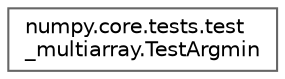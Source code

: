 digraph "Graphical Class Hierarchy"
{
 // LATEX_PDF_SIZE
  bgcolor="transparent";
  edge [fontname=Helvetica,fontsize=10,labelfontname=Helvetica,labelfontsize=10];
  node [fontname=Helvetica,fontsize=10,shape=box,height=0.2,width=0.4];
  rankdir="LR";
  Node0 [id="Node000000",label="numpy.core.tests.test\l_multiarray.TestArgmin",height=0.2,width=0.4,color="grey40", fillcolor="white", style="filled",URL="$dc/d30/classnumpy_1_1core_1_1tests_1_1test__multiarray_1_1TestArgmin.html",tooltip=" "];
}
